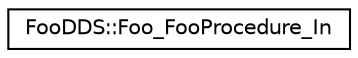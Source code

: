 digraph "Graphical Class Hierarchy"
{
  edge [fontname="Helvetica",fontsize="10",labelfontname="Helvetica",labelfontsize="10"];
  node [fontname="Helvetica",fontsize="10",shape=record];
  rankdir="LR";
  Node1 [label="FooDDS::Foo_FooProcedure_In",height=0.2,width=0.4,color="black", fillcolor="white", style="filled",URL="$class_foo_d_d_s_1_1_foo___foo_procedure___in.html",tooltip="This class represents the structure Foo_FooProcedure_In that can be used to send/receive requests for..."];
}
